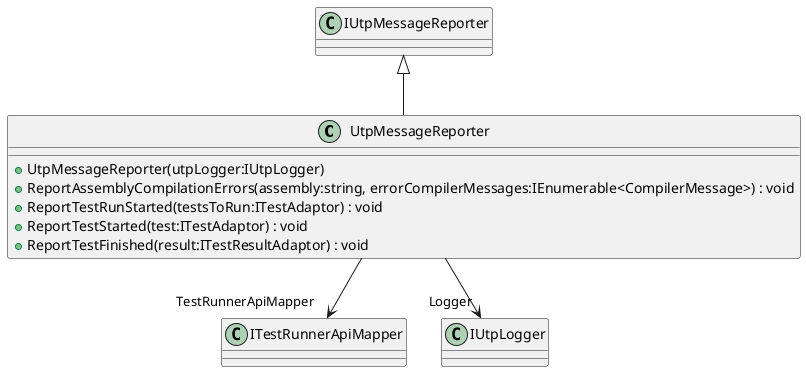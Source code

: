 @startuml
class UtpMessageReporter {
    + UtpMessageReporter(utpLogger:IUtpLogger)
    + ReportAssemblyCompilationErrors(assembly:string, errorCompilerMessages:IEnumerable<CompilerMessage>) : void
    + ReportTestRunStarted(testsToRun:ITestAdaptor) : void
    + ReportTestStarted(test:ITestAdaptor) : void
    + ReportTestFinished(result:ITestResultAdaptor) : void
}
IUtpMessageReporter <|-- UtpMessageReporter
UtpMessageReporter --> "TestRunnerApiMapper" ITestRunnerApiMapper
UtpMessageReporter --> "Logger" IUtpLogger
@enduml
